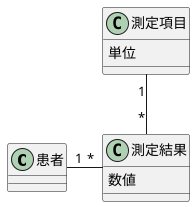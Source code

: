 @startuml

class 患者

class 測定結果 {
  数値
}

class 測定項目 {
  単位
}

患者 "1"-r-"*" 測定結果
測定結果 "*"-u-"1" 測定項目

@enduml
